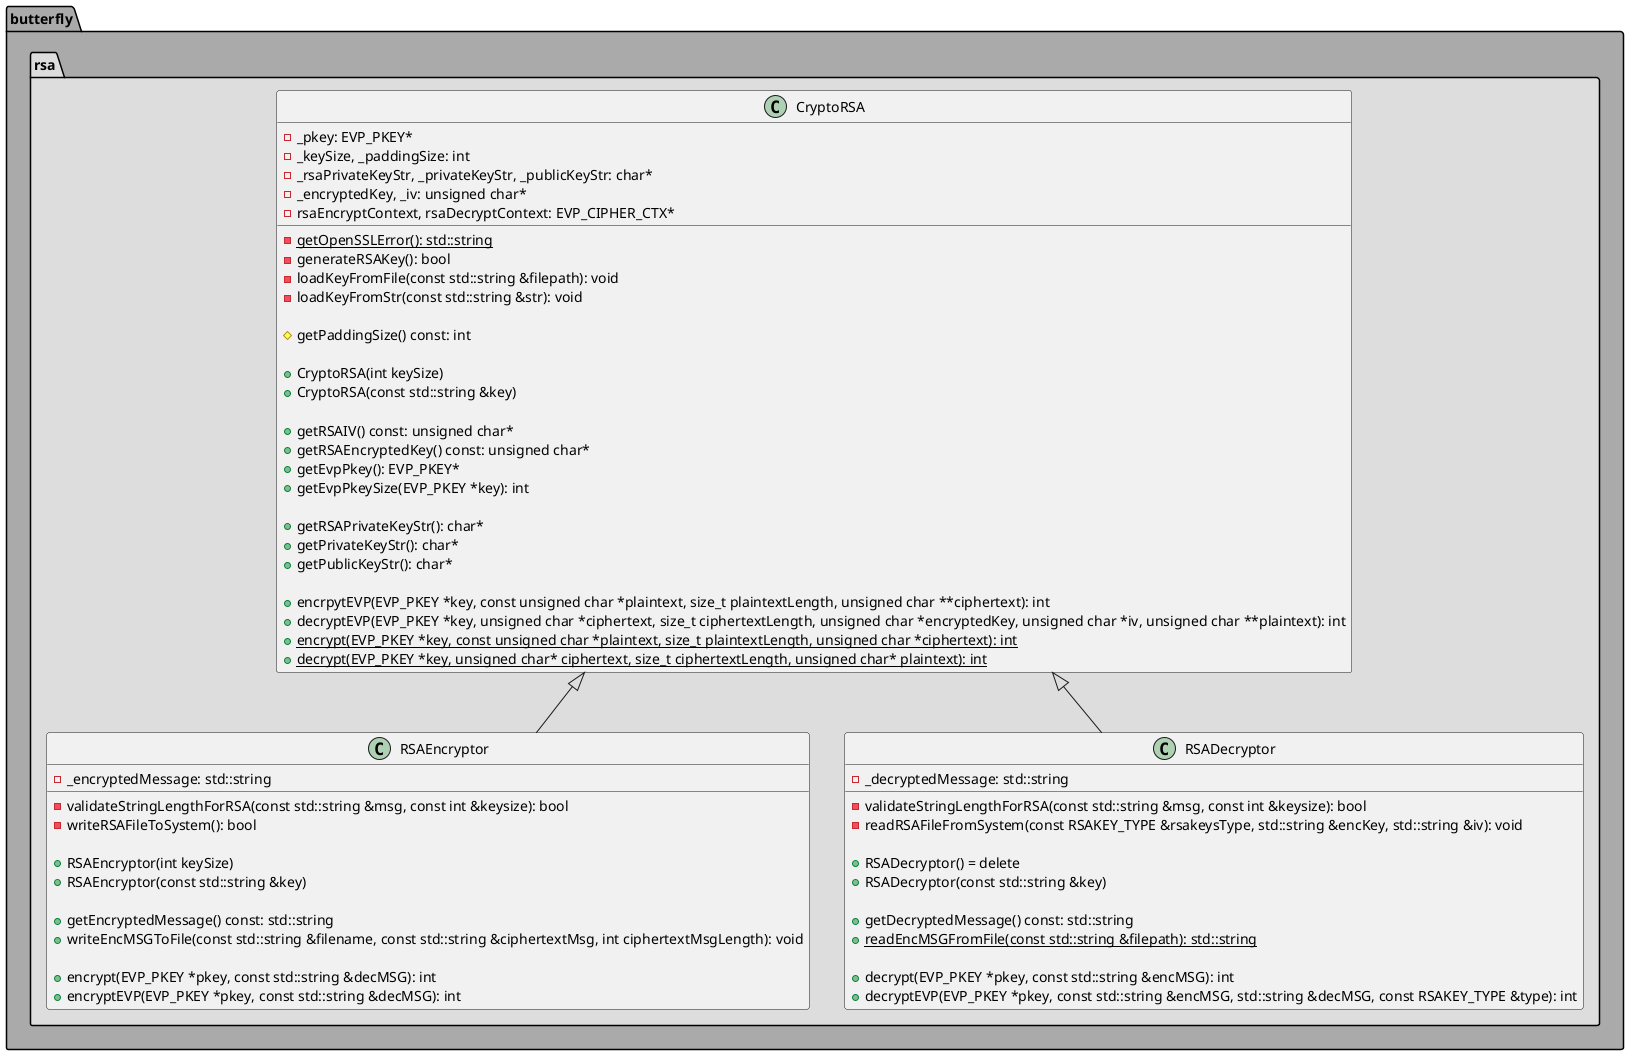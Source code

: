 @startuml

package butterfly #AAAAAA
{

package rsa #DDDDDD
{

class CryptoRSA
{
    - _pkey: EVP_PKEY*
    - _keySize, _paddingSize: int
    - _rsaPrivateKeyStr, _privateKeyStr, _publicKeyStr: char*
    - _encryptedKey, _iv: unsigned char*
    - rsaEncryptContext, rsaDecryptContext: EVP_CIPHER_CTX*

    - {static} getOpenSSLError(): std::string
    - generateRSAKey(): bool
    - loadKeyFromFile(const std::string &filepath): void
    - loadKeyFromStr(const std::string &str): void

    # getPaddingSize() const: int

    + CryptoRSA(int keySize)
    + CryptoRSA(const std::string &key)

    + getRSAIV() const: unsigned char*
    + getRSAEncryptedKey() const: unsigned char*
    + getEvpPkey(): EVP_PKEY*
    + getEvpPkeySize(EVP_PKEY *key): int

    + getRSAPrivateKeyStr(): char*
    + getPrivateKeyStr(): char*
    + getPublicKeyStr(): char*

    + encrpytEVP(EVP_PKEY *key, const unsigned char *plaintext, size_t plaintextLength, unsigned char **ciphertext): int
    + decryptEVP(EVP_PKEY *key, unsigned char *ciphertext, size_t ciphertextLength, unsigned char *encryptedKey, unsigned char *iv, unsigned char **plaintext): int
    + {static} encrypt(EVP_PKEY *key, const unsigned char *plaintext, size_t plaintextLength, unsigned char *ciphertext): int
    + {static} decrypt(EVP_PKEY *key, unsigned char* ciphertext, size_t ciphertextLength, unsigned char* plaintext): int
}

class RSAEncryptor
{
    - _encryptedMessage: std::string

    - validateStringLengthForRSA(const std::string &msg, const int &keysize): bool
    - writeRSAFileToSystem(): bool

    + RSAEncryptor(int keySize)
    + RSAEncryptor(const std::string &key)

    + getEncryptedMessage() const: std::string
    + writeEncMSGToFile(const std::string &filename, const std::string &ciphertextMsg, int ciphertextMsgLength): void

    + encrypt(EVP_PKEY *pkey, const std::string &decMSG): int
    + encryptEVP(EVP_PKEY *pkey, const std::string &decMSG): int
}

class RSADecryptor
{
    - _decryptedMessage: std::string
    - validateStringLengthForRSA(const std::string &msg, const int &keysize): bool
    - readRSAFileFromSystem(const RSAKEY_TYPE &rsakeysType, std::string &encKey, std::string &iv): void

    + RSADecryptor() = delete
    + RSADecryptor(const std::string &key)

    + getDecryptedMessage() const: std::string
    + {static} readEncMSGFromFile(const std::string &filepath): std::string

    + decrypt(EVP_PKEY *pkey, const std::string &encMSG): int
    + decryptEVP(EVP_PKEY *pkey, const std::string &encMSG, std::string &decMSG, const RSAKEY_TYPE &type): int
}

CryptoRSA <|-- RSAEncryptor
CryptoRSA <|-- RSADecryptor

}

}
@enduml